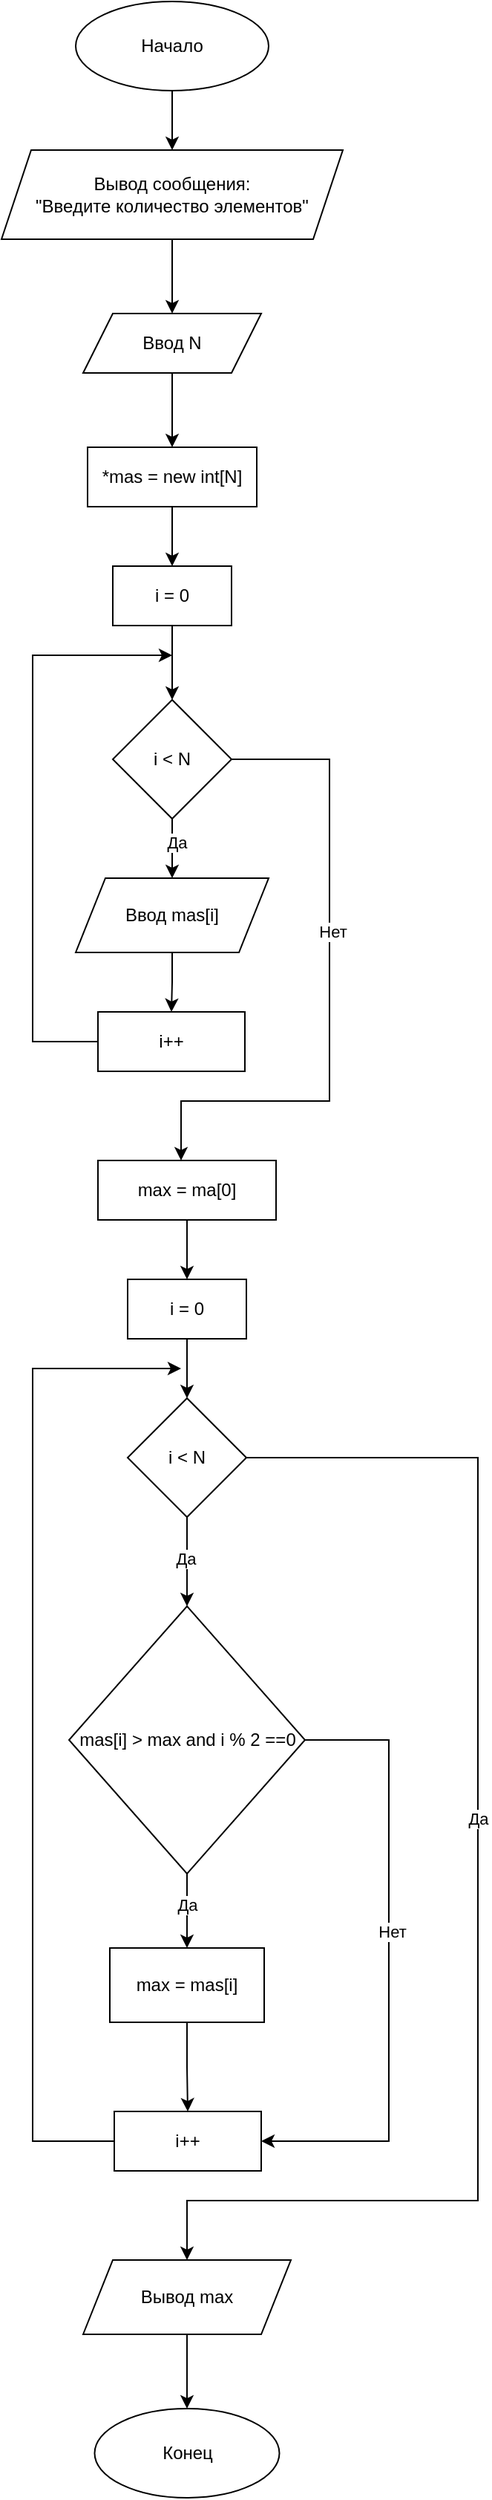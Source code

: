 <mxfile version="20.3.0" type="device"><diagram id="fAw7h1U-BXTO48n_DaxR" name="Page-1"><mxGraphModel dx="1106" dy="749" grid="1" gridSize="10" guides="1" tooltips="1" connect="1" arrows="1" fold="1" page="1" pageScale="1" pageWidth="827" pageHeight="1169" math="0" shadow="0"><root><mxCell id="0"/><mxCell id="1" parent="0"/><mxCell id="4IMFHj64sA7ii_kwQ0uC-3" value="" style="edgeStyle=orthogonalEdgeStyle;rounded=0;orthogonalLoop=1;jettySize=auto;html=1;" parent="1" source="4IMFHj64sA7ii_kwQ0uC-1" target="4IMFHj64sA7ii_kwQ0uC-2" edge="1"><mxGeometry relative="1" as="geometry"/></mxCell><mxCell id="4IMFHj64sA7ii_kwQ0uC-1" value="Начало" style="ellipse;whiteSpace=wrap;html=1;" parent="1" vertex="1"><mxGeometry x="349" y="10" width="130" height="60" as="geometry"/></mxCell><mxCell id="4IMFHj64sA7ii_kwQ0uC-5" value="" style="edgeStyle=orthogonalEdgeStyle;rounded=0;orthogonalLoop=1;jettySize=auto;html=1;" parent="1" source="4IMFHj64sA7ii_kwQ0uC-2" target="4IMFHj64sA7ii_kwQ0uC-4" edge="1"><mxGeometry relative="1" as="geometry"/></mxCell><mxCell id="4IMFHj64sA7ii_kwQ0uC-2" value="Вывод сообщения:&lt;br&gt;&quot;Введите количество элементов&quot;" style="shape=parallelogram;perimeter=parallelogramPerimeter;whiteSpace=wrap;html=1;fixedSize=1;" parent="1" vertex="1"><mxGeometry x="299" y="110" width="230" height="60" as="geometry"/></mxCell><mxCell id="4IMFHj64sA7ii_kwQ0uC-7" value="" style="edgeStyle=orthogonalEdgeStyle;rounded=0;orthogonalLoop=1;jettySize=auto;html=1;" parent="1" source="4IMFHj64sA7ii_kwQ0uC-4" target="4IMFHj64sA7ii_kwQ0uC-6" edge="1"><mxGeometry relative="1" as="geometry"/></mxCell><mxCell id="4IMFHj64sA7ii_kwQ0uC-4" value="Ввод N" style="shape=parallelogram;perimeter=parallelogramPerimeter;whiteSpace=wrap;html=1;fixedSize=1;" parent="1" vertex="1"><mxGeometry x="354" y="220" width="120" height="40" as="geometry"/></mxCell><mxCell id="4IMFHj64sA7ii_kwQ0uC-9" value="" style="edgeStyle=orthogonalEdgeStyle;rounded=0;orthogonalLoop=1;jettySize=auto;html=1;" parent="1" source="4IMFHj64sA7ii_kwQ0uC-6" target="4IMFHj64sA7ii_kwQ0uC-8" edge="1"><mxGeometry relative="1" as="geometry"/></mxCell><mxCell id="4IMFHj64sA7ii_kwQ0uC-6" value="*mas = new int[N]" style="whiteSpace=wrap;html=1;" parent="1" vertex="1"><mxGeometry x="357" y="310" width="114" height="40" as="geometry"/></mxCell><mxCell id="4IMFHj64sA7ii_kwQ0uC-11" value="" style="edgeStyle=orthogonalEdgeStyle;rounded=0;orthogonalLoop=1;jettySize=auto;html=1;" parent="1" source="4IMFHj64sA7ii_kwQ0uC-8" target="4IMFHj64sA7ii_kwQ0uC-10" edge="1"><mxGeometry relative="1" as="geometry"/></mxCell><mxCell id="4IMFHj64sA7ii_kwQ0uC-8" value="i = 0" style="rounded=0;whiteSpace=wrap;html=1;" parent="1" vertex="1"><mxGeometry x="374" y="390" width="80" height="40" as="geometry"/></mxCell><mxCell id="4IMFHj64sA7ii_kwQ0uC-14" value="" style="edgeStyle=orthogonalEdgeStyle;rounded=0;orthogonalLoop=1;jettySize=auto;html=1;" parent="1" source="4IMFHj64sA7ii_kwQ0uC-10" target="4IMFHj64sA7ii_kwQ0uC-13" edge="1"><mxGeometry relative="1" as="geometry"/></mxCell><mxCell id="4IMFHj64sA7ii_kwQ0uC-18" value="Да" style="edgeLabel;html=1;align=center;verticalAlign=middle;resizable=0;points=[];" parent="4IMFHj64sA7ii_kwQ0uC-14" vertex="1" connectable="0"><mxGeometry x="-0.225" y="3" relative="1" as="geometry"><mxPoint as="offset"/></mxGeometry></mxCell><mxCell id="4IMFHj64sA7ii_kwQ0uC-10" value="i &amp;lt; N" style="rhombus;whiteSpace=wrap;html=1;rounded=0;" parent="1" vertex="1"><mxGeometry x="374" y="480" width="80" height="80" as="geometry"/></mxCell><mxCell id="4IMFHj64sA7ii_kwQ0uC-17" value="" style="edgeStyle=orthogonalEdgeStyle;rounded=0;orthogonalLoop=1;jettySize=auto;html=1;" parent="1" source="4IMFHj64sA7ii_kwQ0uC-13" target="4IMFHj64sA7ii_kwQ0uC-16" edge="1"><mxGeometry relative="1" as="geometry"/></mxCell><mxCell id="4IMFHj64sA7ii_kwQ0uC-13" value="Ввод mas[i]" style="shape=parallelogram;perimeter=parallelogramPerimeter;whiteSpace=wrap;html=1;fixedSize=1;" parent="1" vertex="1"><mxGeometry x="349" y="600" width="130" height="50" as="geometry"/></mxCell><mxCell id="4IMFHj64sA7ii_kwQ0uC-16" value="i++" style="rounded=0;whiteSpace=wrap;html=1;" parent="1" vertex="1"><mxGeometry x="364" y="690" width="99" height="40" as="geometry"/></mxCell><mxCell id="4IMFHj64sA7ii_kwQ0uC-19" value="" style="endArrow=classic;html=1;rounded=0;exitX=0;exitY=0.5;exitDx=0;exitDy=0;" parent="1" source="4IMFHj64sA7ii_kwQ0uC-16" edge="1"><mxGeometry width="50" height="50" relative="1" as="geometry"><mxPoint x="390" y="490" as="sourcePoint"/><mxPoint x="414" y="450" as="targetPoint"/><Array as="points"><mxPoint x="320" y="710"/><mxPoint x="320" y="450"/></Array></mxGeometry></mxCell><mxCell id="4IMFHj64sA7ii_kwQ0uC-20" value="" style="endArrow=classic;html=1;rounded=0;exitX=1;exitY=0.5;exitDx=0;exitDy=0;" parent="1" source="4IMFHj64sA7ii_kwQ0uC-10" edge="1"><mxGeometry width="50" height="50" relative="1" as="geometry"><mxPoint x="390" y="490" as="sourcePoint"/><mxPoint x="420" y="790" as="targetPoint"/><Array as="points"><mxPoint x="520" y="520"/><mxPoint x="520" y="750"/><mxPoint x="420" y="750"/></Array></mxGeometry></mxCell><mxCell id="4IMFHj64sA7ii_kwQ0uC-28" value="Нет" style="edgeLabel;html=1;align=center;verticalAlign=middle;resizable=0;points=[];" parent="4IMFHj64sA7ii_kwQ0uC-20" vertex="1" connectable="0"><mxGeometry x="-0.165" y="2" relative="1" as="geometry"><mxPoint as="offset"/></mxGeometry></mxCell><mxCell id="4IMFHj64sA7ii_kwQ0uC-23" value="" style="edgeStyle=orthogonalEdgeStyle;rounded=0;orthogonalLoop=1;jettySize=auto;html=1;" parent="1" source="4IMFHj64sA7ii_kwQ0uC-21" target="4IMFHj64sA7ii_kwQ0uC-22" edge="1"><mxGeometry relative="1" as="geometry"/></mxCell><mxCell id="4IMFHj64sA7ii_kwQ0uC-21" value="max = ma[0]" style="rounded=0;whiteSpace=wrap;html=1;" parent="1" vertex="1"><mxGeometry x="364" y="790" width="120" height="40" as="geometry"/></mxCell><mxCell id="4IMFHj64sA7ii_kwQ0uC-25" value="" style="edgeStyle=orthogonalEdgeStyle;rounded=0;orthogonalLoop=1;jettySize=auto;html=1;" parent="1" source="4IMFHj64sA7ii_kwQ0uC-22" target="4IMFHj64sA7ii_kwQ0uC-24" edge="1"><mxGeometry relative="1" as="geometry"/></mxCell><mxCell id="4IMFHj64sA7ii_kwQ0uC-22" value="i = 0" style="rounded=0;whiteSpace=wrap;html=1;" parent="1" vertex="1"><mxGeometry x="384" y="870" width="80" height="40" as="geometry"/></mxCell><mxCell id="4IMFHj64sA7ii_kwQ0uC-27" value="" style="edgeStyle=orthogonalEdgeStyle;rounded=0;orthogonalLoop=1;jettySize=auto;html=1;" parent="1" source="4IMFHj64sA7ii_kwQ0uC-24" target="4IMFHj64sA7ii_kwQ0uC-26" edge="1"><mxGeometry relative="1" as="geometry"/></mxCell><mxCell id="4IMFHj64sA7ii_kwQ0uC-30" value="Да" style="edgeLabel;html=1;align=center;verticalAlign=middle;resizable=0;points=[];" parent="4IMFHj64sA7ii_kwQ0uC-27" vertex="1" connectable="0"><mxGeometry x="-0.067" y="-1" relative="1" as="geometry"><mxPoint as="offset"/></mxGeometry></mxCell><mxCell id="4IMFHj64sA7ii_kwQ0uC-24" value="i &amp;lt; N" style="rhombus;whiteSpace=wrap;html=1;rounded=0;" parent="1" vertex="1"><mxGeometry x="384" y="950" width="80" height="80" as="geometry"/></mxCell><mxCell id="4IMFHj64sA7ii_kwQ0uC-32" value="" style="edgeStyle=orthogonalEdgeStyle;rounded=0;orthogonalLoop=1;jettySize=auto;html=1;" parent="1" source="4IMFHj64sA7ii_kwQ0uC-26" target="4IMFHj64sA7ii_kwQ0uC-31" edge="1"><mxGeometry relative="1" as="geometry"/></mxCell><mxCell id="4IMFHj64sA7ii_kwQ0uC-33" value="Да" style="edgeLabel;html=1;align=center;verticalAlign=middle;resizable=0;points=[];" parent="4IMFHj64sA7ii_kwQ0uC-32" vertex="1" connectable="0"><mxGeometry x="-0.16" relative="1" as="geometry"><mxPoint as="offset"/></mxGeometry></mxCell><mxCell id="4IMFHj64sA7ii_kwQ0uC-26" value="mas[i] &amp;gt; max and i % 2 ==0" style="rhombus;whiteSpace=wrap;html=1;" parent="1" vertex="1"><mxGeometry x="344.5" y="1090" width="159" height="180" as="geometry"/></mxCell><mxCell id="4IMFHj64sA7ii_kwQ0uC-35" value="" style="edgeStyle=orthogonalEdgeStyle;rounded=0;orthogonalLoop=1;jettySize=auto;html=1;" parent="1" source="4IMFHj64sA7ii_kwQ0uC-31" target="4IMFHj64sA7ii_kwQ0uC-34" edge="1"><mxGeometry relative="1" as="geometry"/></mxCell><mxCell id="4IMFHj64sA7ii_kwQ0uC-31" value="max = mas[i]" style="whiteSpace=wrap;html=1;" parent="1" vertex="1"><mxGeometry x="372" y="1320" width="104" height="50" as="geometry"/></mxCell><mxCell id="4IMFHj64sA7ii_kwQ0uC-34" value="i++" style="rounded=0;whiteSpace=wrap;html=1;" parent="1" vertex="1"><mxGeometry x="375" y="1430" width="99" height="40" as="geometry"/></mxCell><mxCell id="4IMFHj64sA7ii_kwQ0uC-36" value="" style="endArrow=classic;html=1;rounded=0;exitX=0;exitY=0.5;exitDx=0;exitDy=0;" parent="1" source="4IMFHj64sA7ii_kwQ0uC-34" edge="1"><mxGeometry width="50" height="50" relative="1" as="geometry"><mxPoint x="390" y="1190" as="sourcePoint"/><mxPoint x="420" y="930" as="targetPoint"/><Array as="points"><mxPoint x="320" y="1450"/><mxPoint x="320" y="930"/></Array></mxGeometry></mxCell><mxCell id="4IMFHj64sA7ii_kwQ0uC-37" value="" style="endArrow=classic;html=1;rounded=0;exitX=1;exitY=0.5;exitDx=0;exitDy=0;entryX=1;entryY=0.5;entryDx=0;entryDy=0;" parent="1" source="4IMFHj64sA7ii_kwQ0uC-26" target="4IMFHj64sA7ii_kwQ0uC-34" edge="1"><mxGeometry width="50" height="50" relative="1" as="geometry"><mxPoint x="390" y="1190" as="sourcePoint"/><mxPoint x="540" y="1480" as="targetPoint"/><Array as="points"><mxPoint x="560" y="1180"/><mxPoint x="560" y="1450"/></Array></mxGeometry></mxCell><mxCell id="4IMFHj64sA7ii_kwQ0uC-38" value="Нет" style="edgeLabel;html=1;align=center;verticalAlign=middle;resizable=0;points=[];" parent="4IMFHj64sA7ii_kwQ0uC-37" vertex="1" connectable="0"><mxGeometry x="-0.105" y="2" relative="1" as="geometry"><mxPoint y="1" as="offset"/></mxGeometry></mxCell><mxCell id="4IMFHj64sA7ii_kwQ0uC-42" value="" style="endArrow=classic;html=1;rounded=0;exitX=1;exitY=0.5;exitDx=0;exitDy=0;" parent="1" source="4IMFHj64sA7ii_kwQ0uC-24" edge="1"><mxGeometry width="50" height="50" relative="1" as="geometry"><mxPoint x="390" y="1300" as="sourcePoint"/><mxPoint x="424" y="1530" as="targetPoint"/><Array as="points"><mxPoint x="620" y="990"/><mxPoint x="620" y="1490"/><mxPoint x="424" y="1490"/></Array></mxGeometry></mxCell><mxCell id="_oFenxmIBn_XxLxg22Ed-1" value="Да" style="edgeLabel;html=1;align=center;verticalAlign=middle;resizable=0;points=[];" vertex="1" connectable="0" parent="4IMFHj64sA7ii_kwQ0uC-42"><mxGeometry x="-0.105" relative="1" as="geometry"><mxPoint as="offset"/></mxGeometry></mxCell><mxCell id="4IMFHj64sA7ii_kwQ0uC-46" value="" style="edgeStyle=orthogonalEdgeStyle;rounded=0;orthogonalLoop=1;jettySize=auto;html=1;" parent="1" source="4IMFHj64sA7ii_kwQ0uC-44" target="4IMFHj64sA7ii_kwQ0uC-45" edge="1"><mxGeometry relative="1" as="geometry"/></mxCell><mxCell id="4IMFHj64sA7ii_kwQ0uC-44" value="Вывод max" style="shape=parallelogram;perimeter=parallelogramPerimeter;whiteSpace=wrap;html=1;fixedSize=1;" parent="1" vertex="1"><mxGeometry x="354" y="1530" width="140" height="50" as="geometry"/></mxCell><mxCell id="4IMFHj64sA7ii_kwQ0uC-45" value="Конец" style="ellipse;whiteSpace=wrap;html=1;" parent="1" vertex="1"><mxGeometry x="361.75" y="1630" width="124.5" height="60" as="geometry"/></mxCell></root></mxGraphModel></diagram></mxfile>